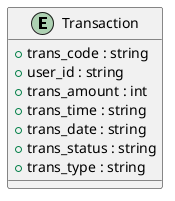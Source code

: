 @startuml
entity Transaction {
  + trans_code : string
  + user_id : string
  + trans_amount : int
  + trans_time : string
  + trans_date : string
  + trans_status : string
  + trans_type : string
}

@enduml